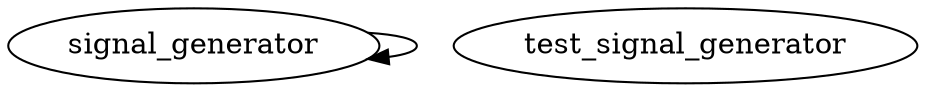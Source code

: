 /* Created by mdot for Matlab */
digraph m2html {
  signal_generator -> signal_generator;

  signal_generator [URL="signal_generator.html"];
  test_signal_generator [URL="test_signal_generator.html"];
}